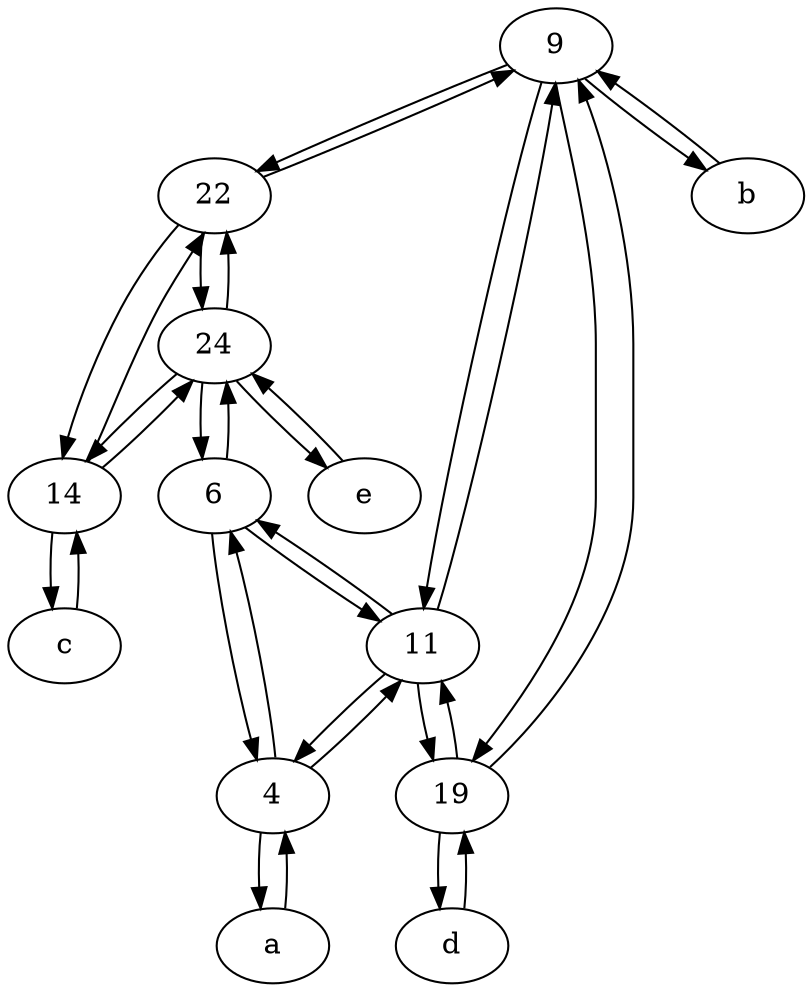digraph  {
	9;
	22;
	14;
	e [pos="30,50!"];
	a [pos="40,10!"];
	19;
	c [pos="20,10!"];
	24;
	4;
	6;
	d [pos="20,30!"];
	11;
	b [pos="50,20!"];
	19 -> 11;
	22 -> 24;
	a -> 4;
	11 -> 6;
	4 -> a;
	4 -> 11;
	d -> 19;
	11 -> 9;
	9 -> 22;
	6 -> 24;
	11 -> 4;
	4 -> 6;
	6 -> 4;
	9 -> 19;
	9 -> b;
	24 -> 22;
	14 -> c;
	11 -> 19;
	22 -> 14;
	14 -> 24;
	19 -> 9;
	c -> 14;
	24 -> e;
	22 -> 9;
	9 -> 11;
	6 -> 11;
	24 -> 14;
	14 -> 22;
	b -> 9;
	e -> 24;
	24 -> 6;
	19 -> d;

	}